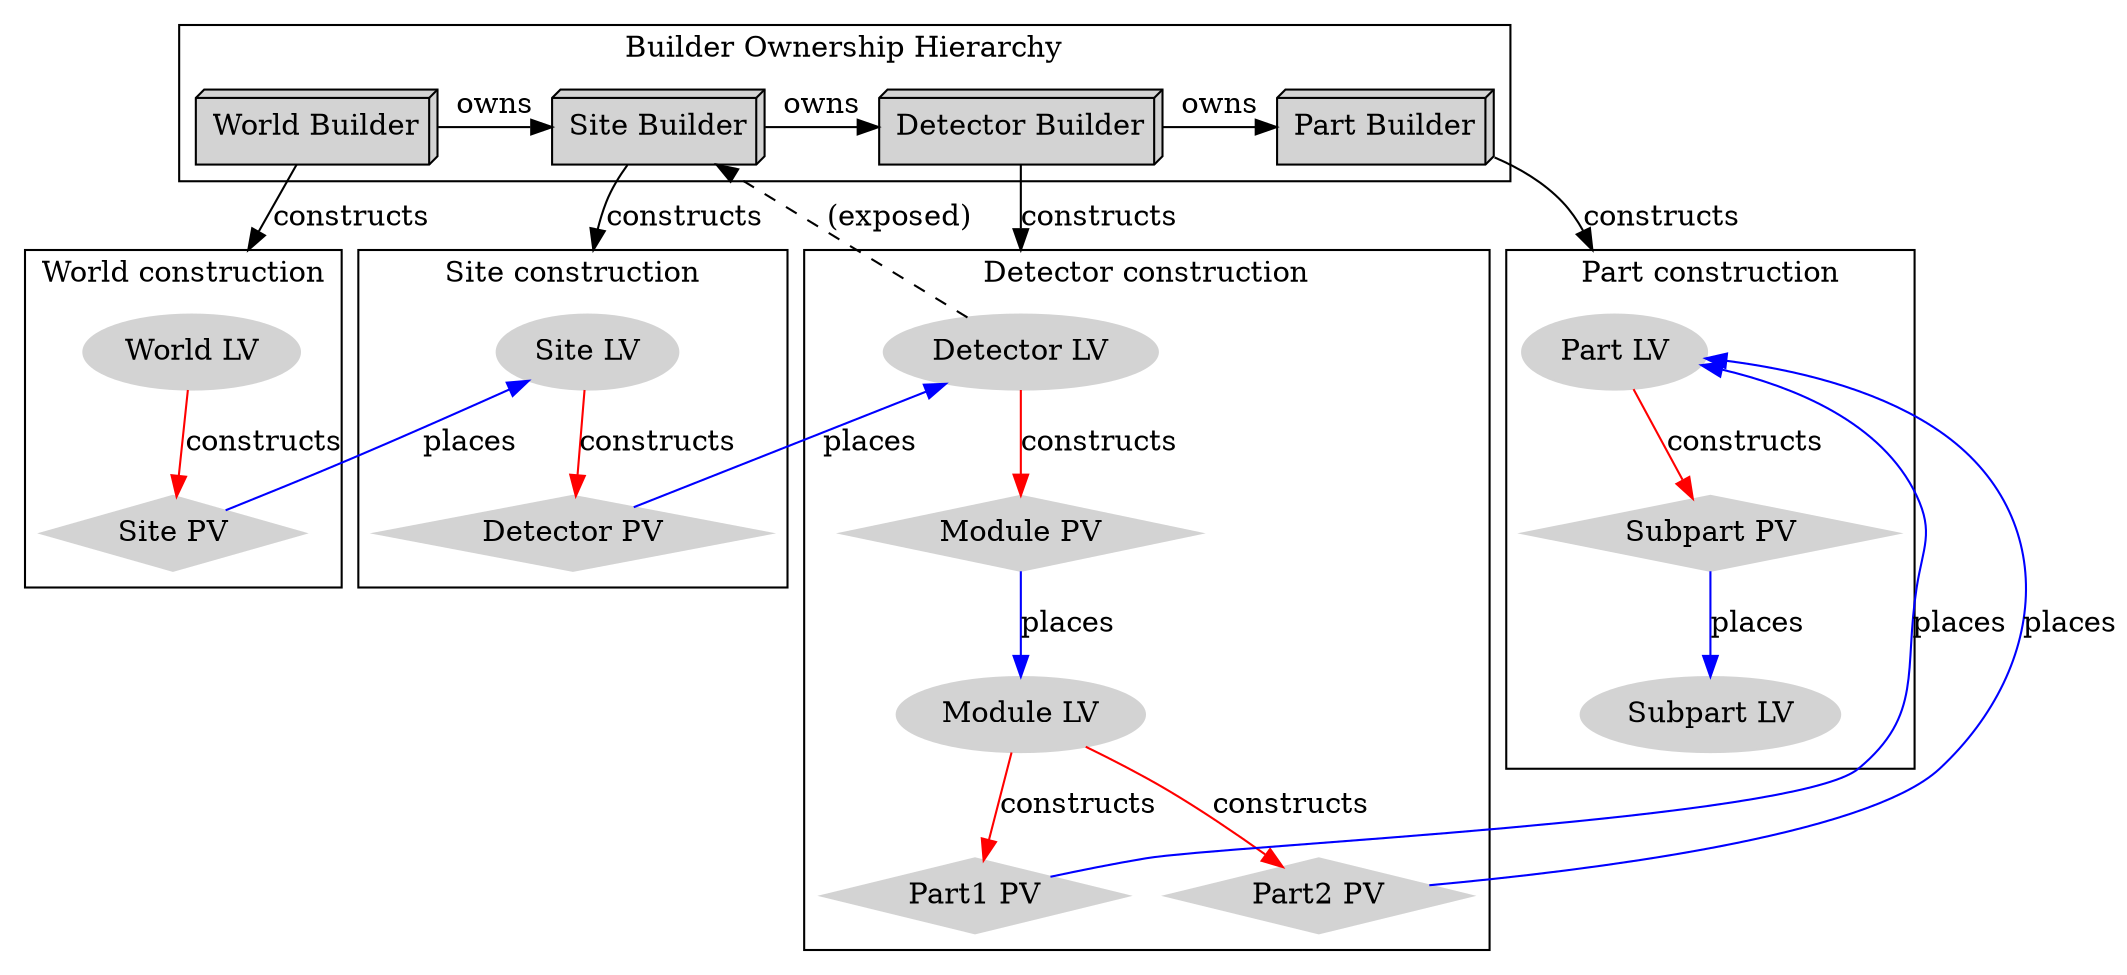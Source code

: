 digraph "buildhier" {
	graph [dpi = 75];
	


	// builders
	subgraph cluster_builders {
		rankdir=LR;
		
		label="Builder Ownership Hierarchy";
		node[group=builders, shape=box3d,style=filled]
		worldB[label="World Builder"];
		siteB[label="Site Builder"];
		detB[label="Detector Builder"];
		apaB[label="Part Builder"];
		{rank=same;worldB;siteB;detB;apaB}
		worldB->siteB->detB->apaB[label="owns", constraint=false];
	}

	// logical volumes
	node[group=lvols, shape=ellipse, style=filled, color=lightgrey];
        worldLV[label="World LV"];
	siteLV[label="Site LV"];
	tankLV[label="Detector LV"];
	larLV[label="Module LV"];
	apaLV[label="Part LV"];
	wiresLV[label="Subpart LV"];
        
	// placements
	node[group=pvols, shape=diamond, style=filled, color=lightgrey];
	sitePV [label="Site PV"];
	tankPV [label="Detector PV"];
	larPV [label="Module PV"];
	apaPV1 [label="Part1 PV"];
	apaPV2 [label="Part2 PV"];
	wiresPV [label="Subpart PV"];

	// any other nodes are invisible
	node[shape=none, width=0, height=0, label=""];
	edge[color="red",label="constructs"];

	subgraph cluster_worldB {
		label="World construction";
		worldLV -> sitePV;
	}
	subgraph cluster_siteB {
		label="Site construction";
		siteLV -> tankPV;
	}
	subgraph cluster_detB {
		label="Detector construction";
		tankLV -> larPV;
		larPV -> larLV[color=blue,label="places"];
		larLV -> apaPV1;
		larLV -> apaPV2;
	}
	subgraph cluster_apaB {
		label="Part construction";
		apaLV -> wiresPV;
		wiresPV -> wiresLV[color=blue,label="places"];
	}

	compound=true;
	edge[color="black",label="constructs"];
	worldB->worldLV[lhead=cluster_worldB];
	siteB->siteLV[lhead=cluster_siteB];
	detB->tankLV[lhead=cluster_detB];
	apaB -> apaLV[style=invis];
	apaB -> apaLV[lhead=cluster_apaB];

	
	edge[color="blue",weight=0,label="places"];
	sitePV->siteLV;
	tankPV->tankLV;
	apaPV1->apaLV;
	apaPV2->apaLV;
	
	edge[color="black",weight=0,label="(exposed)"];
	tankLV->siteB[style=dashed];

}
